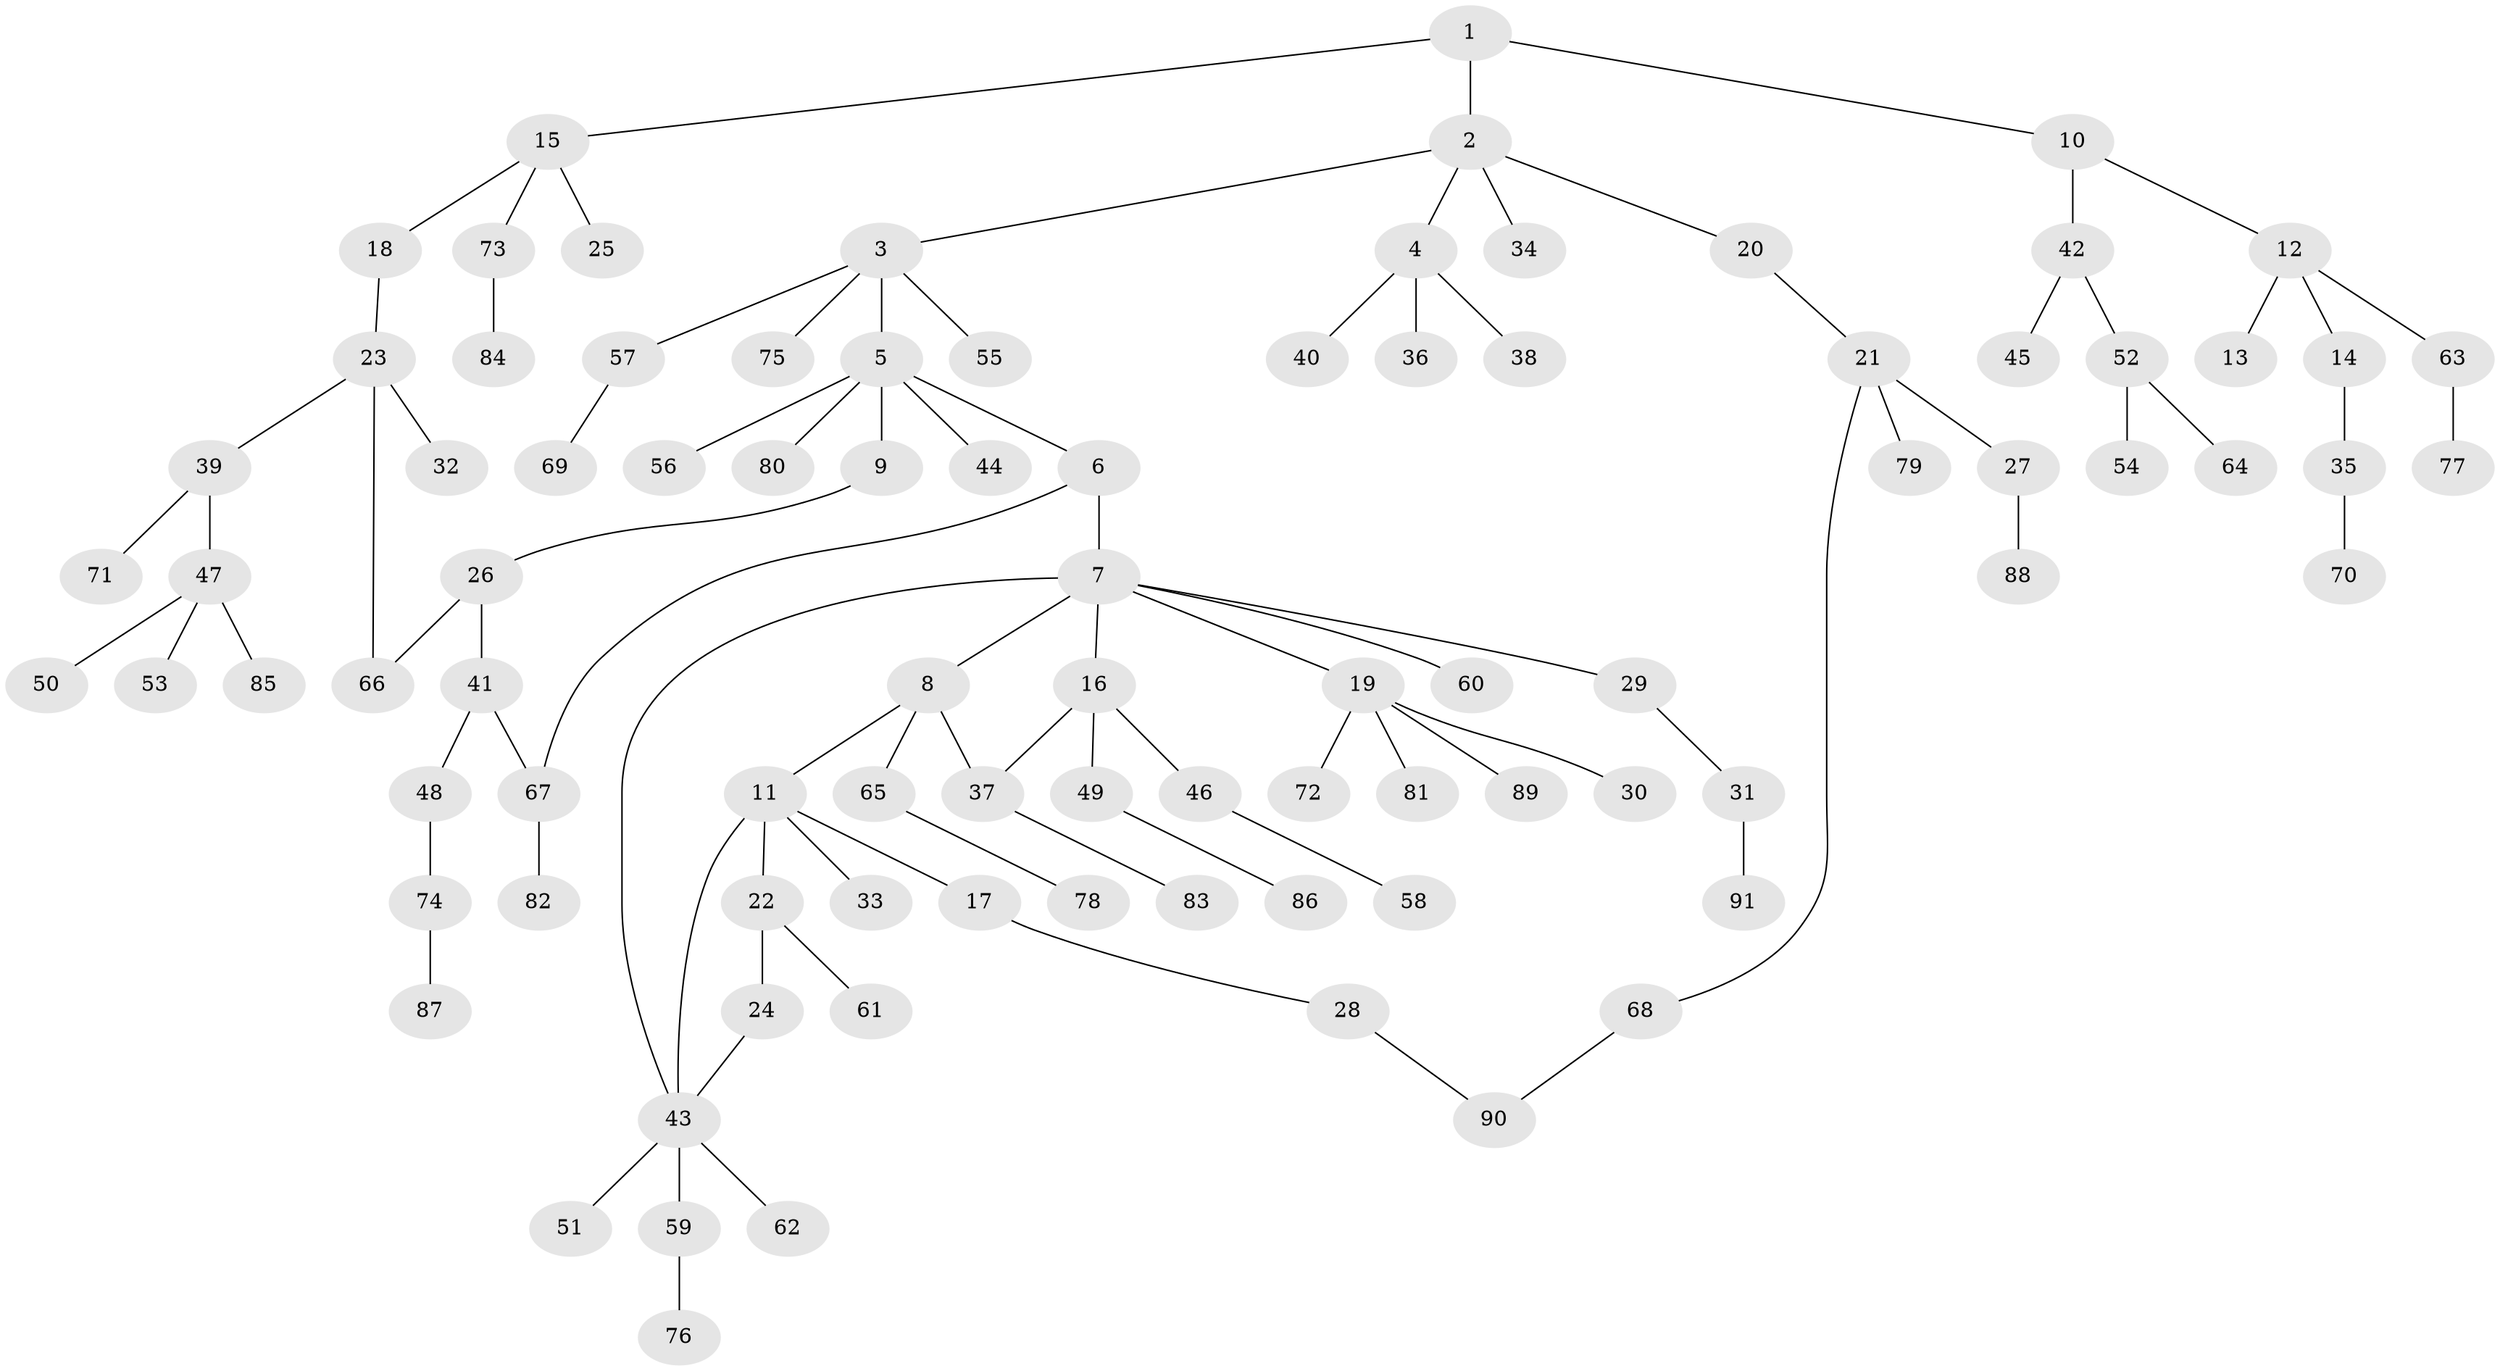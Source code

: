 // Generated by graph-tools (version 1.1) at 2025/49/03/09/25 03:49:18]
// undirected, 91 vertices, 96 edges
graph export_dot {
graph [start="1"]
  node [color=gray90,style=filled];
  1;
  2;
  3;
  4;
  5;
  6;
  7;
  8;
  9;
  10;
  11;
  12;
  13;
  14;
  15;
  16;
  17;
  18;
  19;
  20;
  21;
  22;
  23;
  24;
  25;
  26;
  27;
  28;
  29;
  30;
  31;
  32;
  33;
  34;
  35;
  36;
  37;
  38;
  39;
  40;
  41;
  42;
  43;
  44;
  45;
  46;
  47;
  48;
  49;
  50;
  51;
  52;
  53;
  54;
  55;
  56;
  57;
  58;
  59;
  60;
  61;
  62;
  63;
  64;
  65;
  66;
  67;
  68;
  69;
  70;
  71;
  72;
  73;
  74;
  75;
  76;
  77;
  78;
  79;
  80;
  81;
  82;
  83;
  84;
  85;
  86;
  87;
  88;
  89;
  90;
  91;
  1 -- 2;
  1 -- 10;
  1 -- 15;
  2 -- 3;
  2 -- 4;
  2 -- 20;
  2 -- 34;
  3 -- 5;
  3 -- 55;
  3 -- 57;
  3 -- 75;
  4 -- 36;
  4 -- 38;
  4 -- 40;
  5 -- 6;
  5 -- 9;
  5 -- 44;
  5 -- 56;
  5 -- 80;
  6 -- 7;
  6 -- 67;
  7 -- 8;
  7 -- 16;
  7 -- 19;
  7 -- 29;
  7 -- 43;
  7 -- 60;
  8 -- 11;
  8 -- 37;
  8 -- 65;
  9 -- 26;
  10 -- 12;
  10 -- 42;
  11 -- 17;
  11 -- 22;
  11 -- 33;
  11 -- 43;
  12 -- 13;
  12 -- 14;
  12 -- 63;
  14 -- 35;
  15 -- 18;
  15 -- 25;
  15 -- 73;
  16 -- 46;
  16 -- 49;
  16 -- 37;
  17 -- 28;
  18 -- 23;
  19 -- 30;
  19 -- 72;
  19 -- 81;
  19 -- 89;
  20 -- 21;
  21 -- 27;
  21 -- 68;
  21 -- 79;
  22 -- 24;
  22 -- 61;
  23 -- 32;
  23 -- 39;
  23 -- 66;
  24 -- 43;
  26 -- 41;
  26 -- 66;
  27 -- 88;
  28 -- 90;
  29 -- 31;
  31 -- 91;
  35 -- 70;
  37 -- 83;
  39 -- 47;
  39 -- 71;
  41 -- 48;
  41 -- 67;
  42 -- 45;
  42 -- 52;
  43 -- 51;
  43 -- 59;
  43 -- 62;
  46 -- 58;
  47 -- 50;
  47 -- 53;
  47 -- 85;
  48 -- 74;
  49 -- 86;
  52 -- 54;
  52 -- 64;
  57 -- 69;
  59 -- 76;
  63 -- 77;
  65 -- 78;
  67 -- 82;
  68 -- 90;
  73 -- 84;
  74 -- 87;
}
